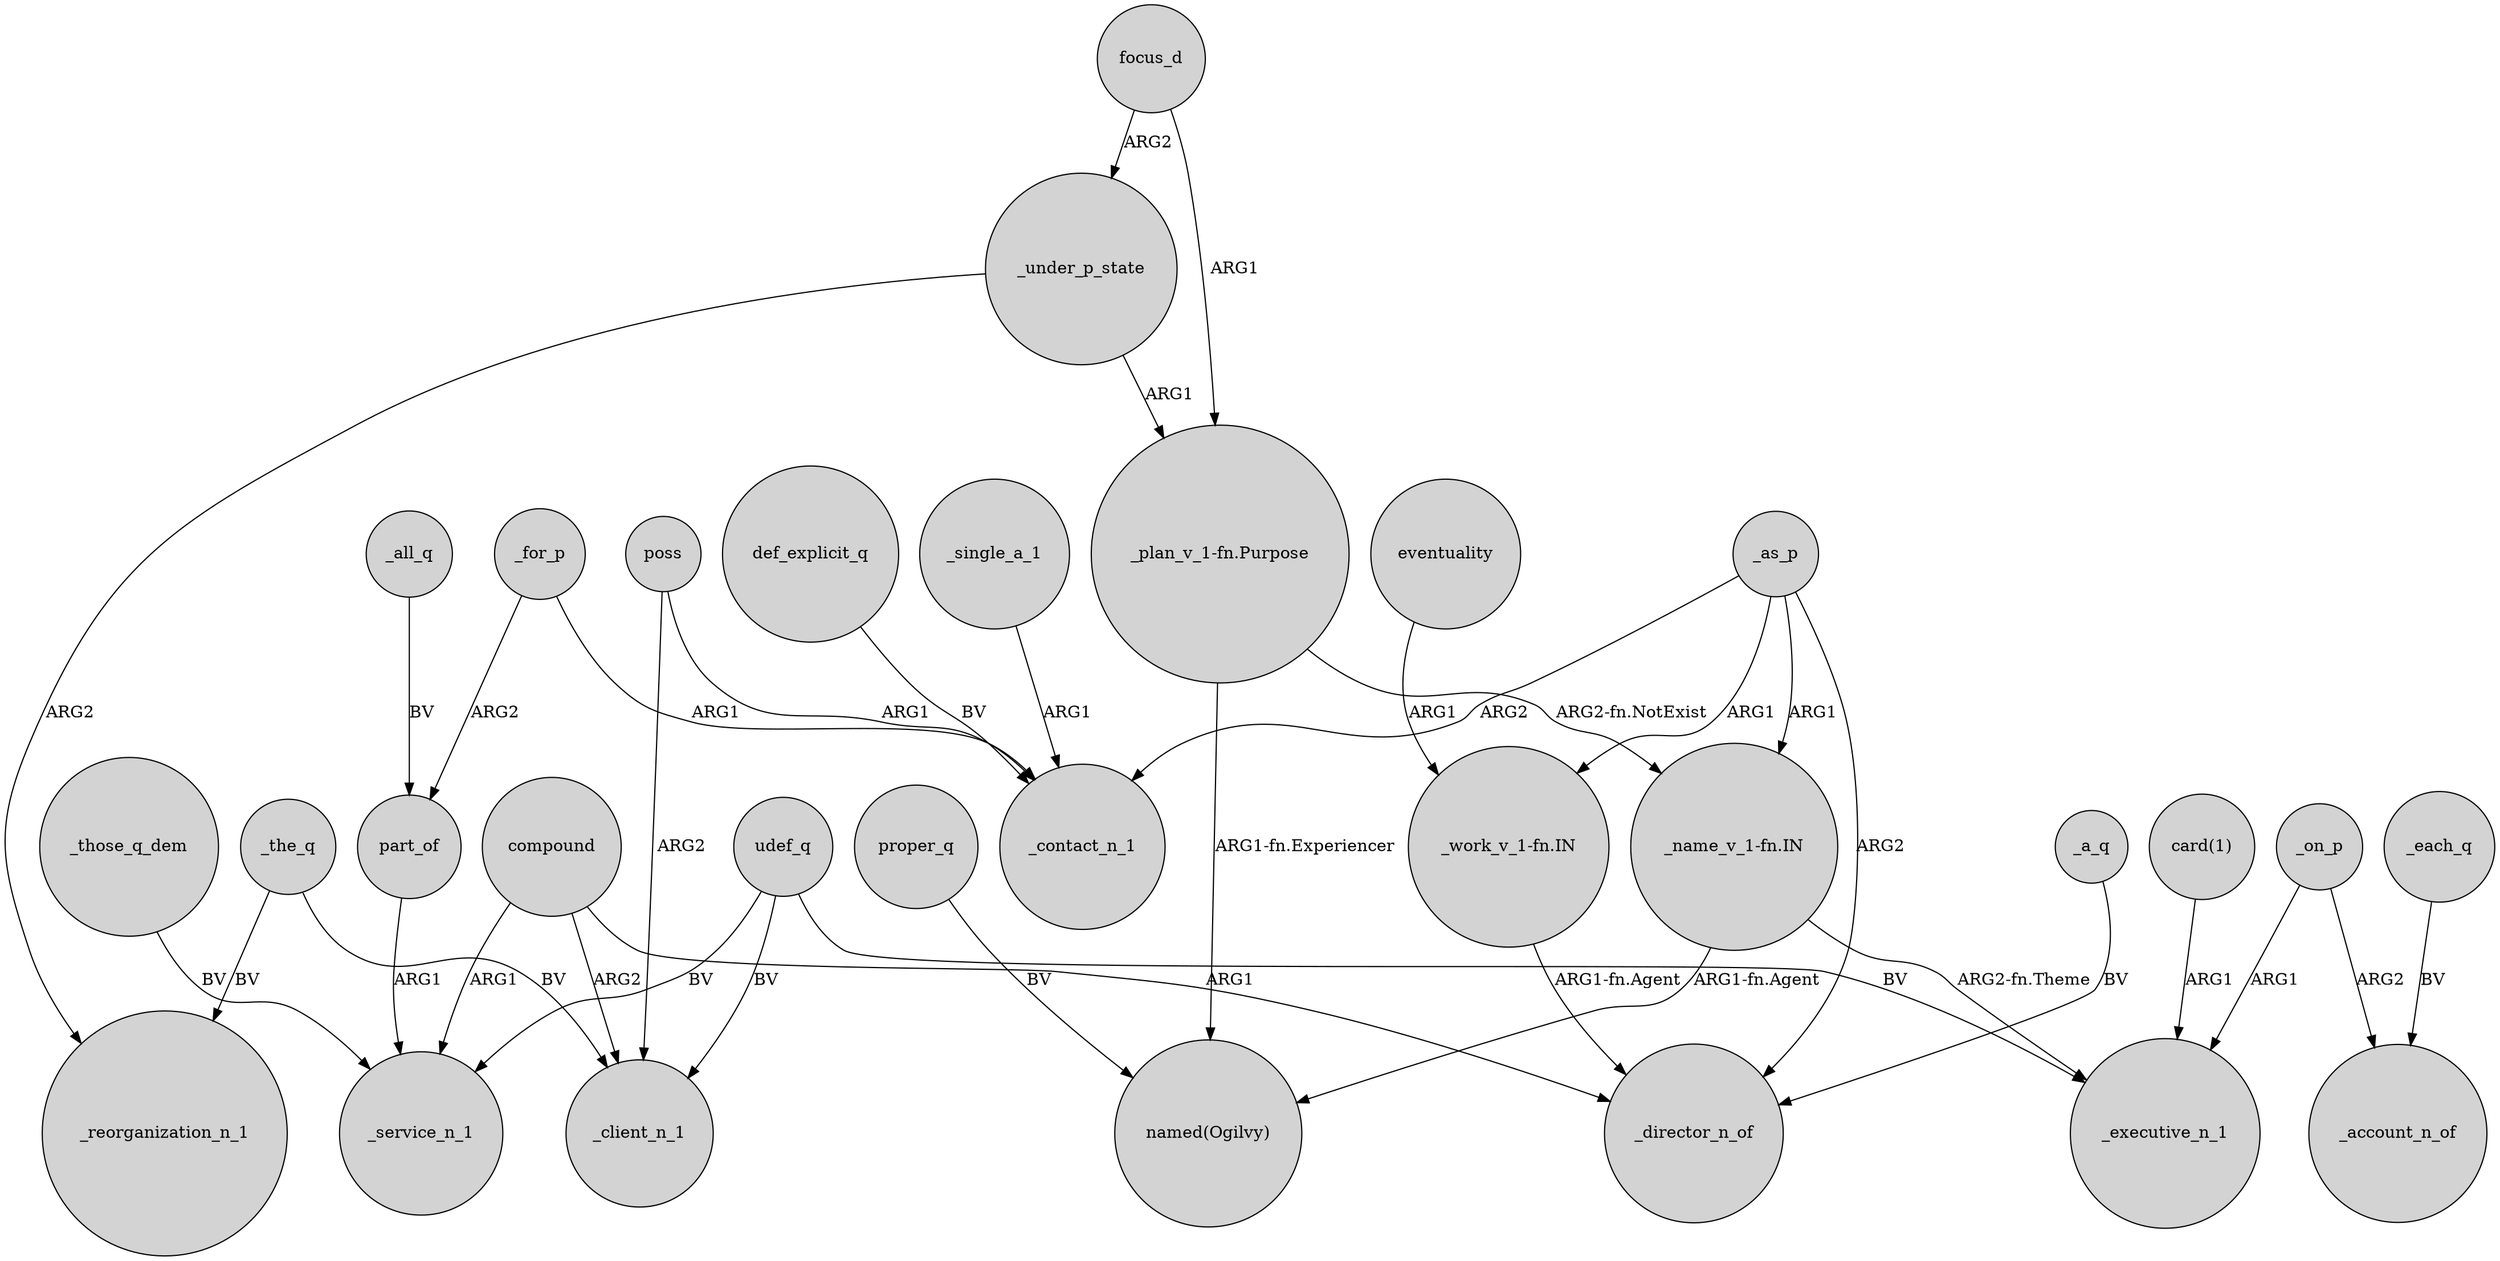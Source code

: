 digraph {
	node [shape=circle style=filled]
	focus_d -> "_plan_v_1-fn.Purpose" [label=ARG1]
	_the_q -> _reorganization_n_1 [label=BV]
	_all_q -> part_of [label=BV]
	udef_q -> _executive_n_1 [label=BV]
	compound -> _client_n_1 [label=ARG2]
	poss -> _contact_n_1 [label=ARG1]
	_each_q -> _account_n_of [label=BV]
	part_of -> _service_n_1 [label=ARG1]
	_as_p -> "_work_v_1-fn.IN" [label=ARG1]
	"card(1)" -> _executive_n_1 [label=ARG1]
	_for_p -> _contact_n_1 [label=ARG1]
	_as_p -> "_name_v_1-fn.IN" [label=ARG1]
	_as_p -> _contact_n_1 [label=ARG2]
	def_explicit_q -> _contact_n_1 [label=BV]
	eventuality -> "_work_v_1-fn.IN" [label=ARG1]
	poss -> _client_n_1 [label=ARG2]
	"_name_v_1-fn.IN" -> "named(Ogilvy)" [label="ARG1-fn.Agent"]
	_for_p -> part_of [label=ARG2]
	_under_p_state -> "_plan_v_1-fn.Purpose" [label=ARG1]
	"_plan_v_1-fn.Purpose" -> "named(Ogilvy)" [label="ARG1-fn.Experiencer"]
	_the_q -> _client_n_1 [label=BV]
	_those_q_dem -> _service_n_1 [label=BV]
	udef_q -> _service_n_1 [label=BV]
	"_name_v_1-fn.IN" -> _executive_n_1 [label="ARG2-fn.Theme"]
	_a_q -> _director_n_of [label=BV]
	udef_q -> _client_n_1 [label=BV]
	proper_q -> "named(Ogilvy)" [label=BV]
	"_work_v_1-fn.IN" -> _director_n_of [label="ARG1-fn.Agent"]
	_single_a_1 -> _contact_n_1 [label=ARG1]
	"_plan_v_1-fn.Purpose" -> "_name_v_1-fn.IN" [label="ARG2-fn.NotExist"]
	_under_p_state -> _reorganization_n_1 [label=ARG2]
	_on_p -> _executive_n_1 [label=ARG1]
	compound -> _director_n_of [label=ARG1]
	compound -> _service_n_1 [label=ARG1]
	focus_d -> _under_p_state [label=ARG2]
	_as_p -> _director_n_of [label=ARG2]
	_on_p -> _account_n_of [label=ARG2]
}
